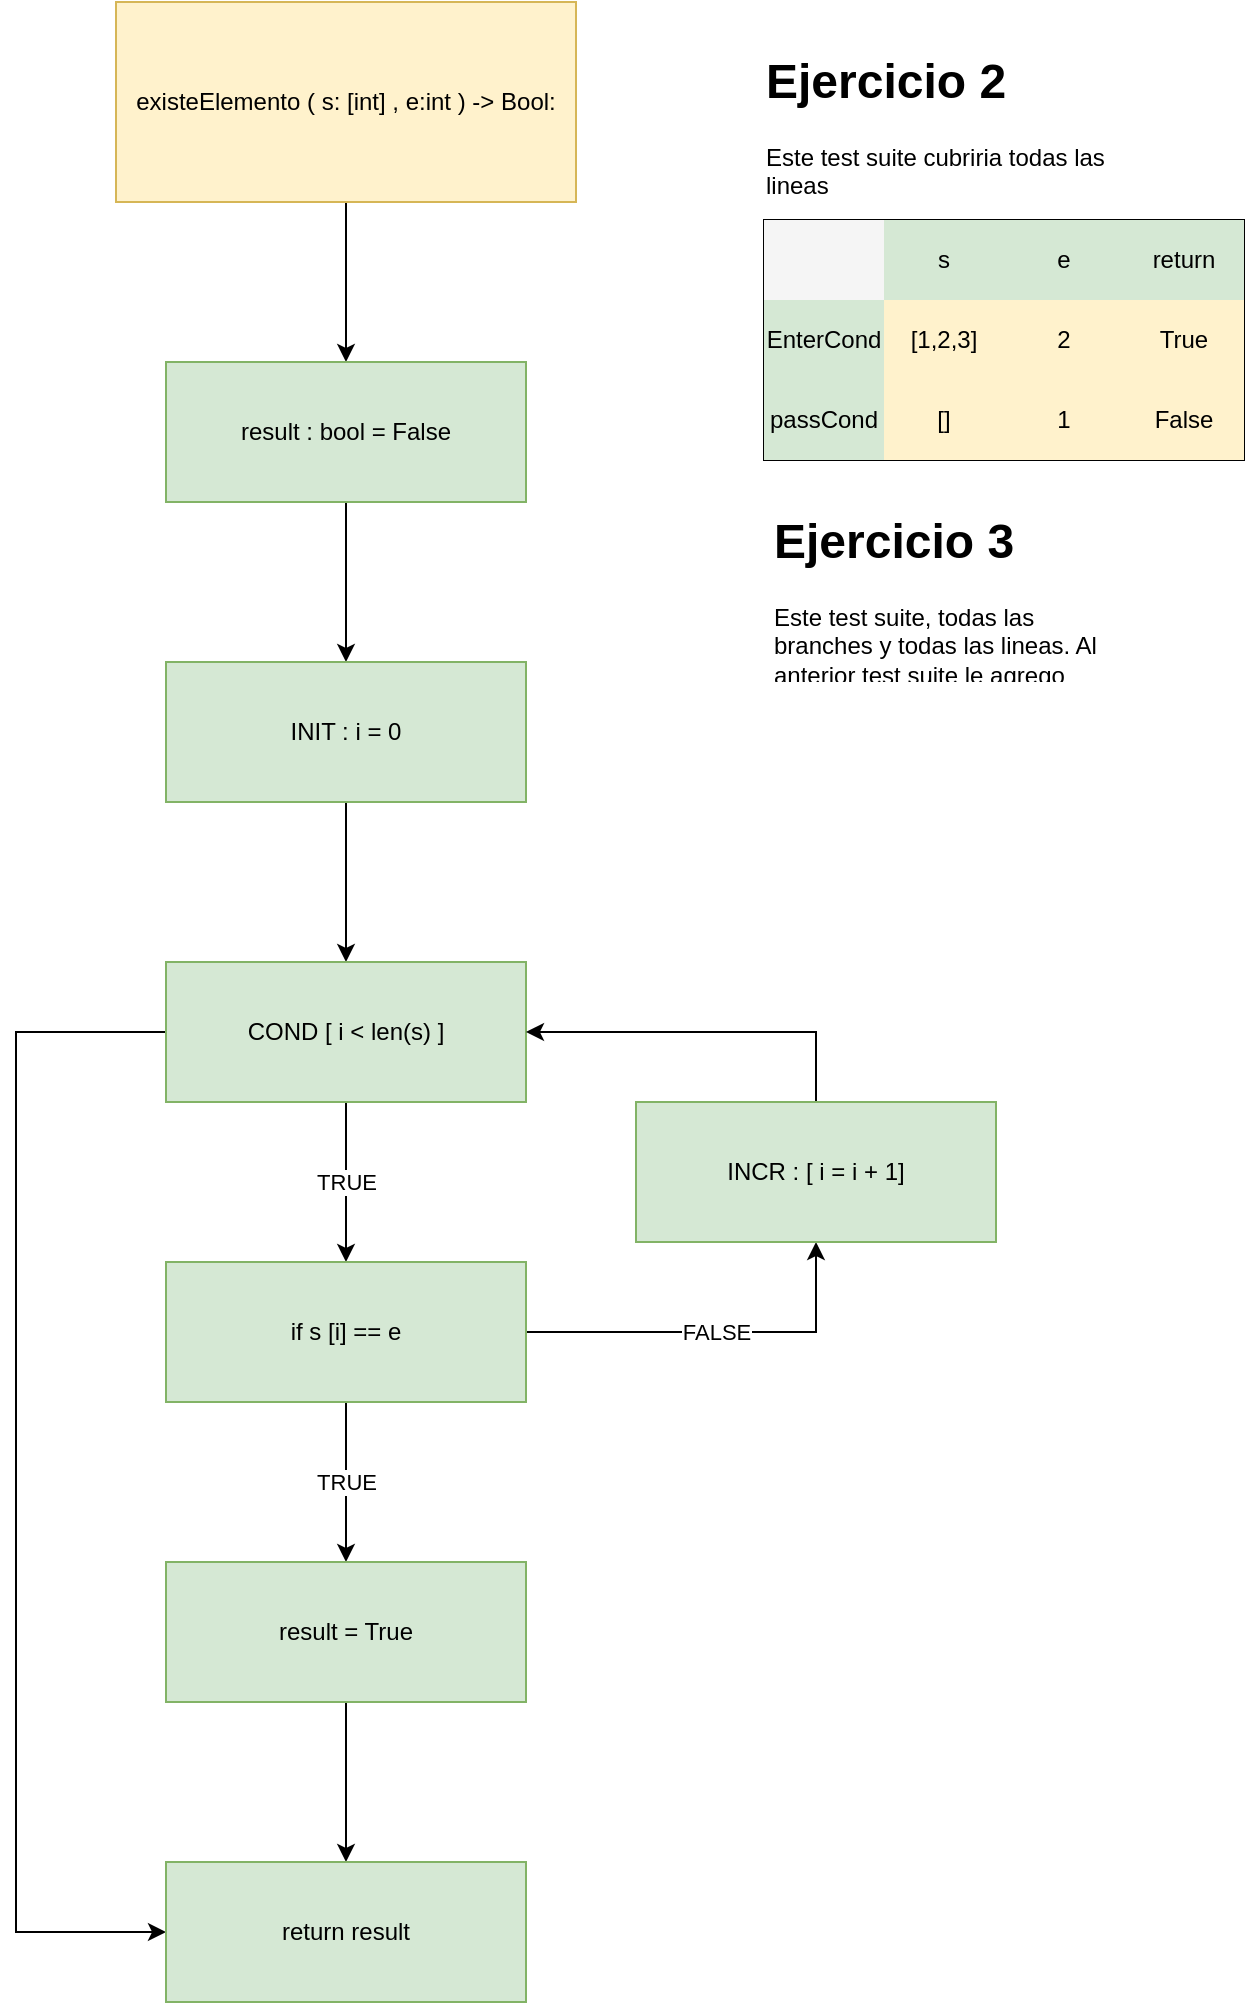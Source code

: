 <mxfile version="21.2.8" type="device">
  <diagram id="C5RBs43oDa-KdzZeNtuy" name="Page-1">
    <mxGraphModel dx="462" dy="822" grid="1" gridSize="10" guides="1" tooltips="1" connect="1" arrows="1" fold="1" page="1" pageScale="1" pageWidth="827" pageHeight="1169" math="0" shadow="0">
      <root>
        <mxCell id="WIyWlLk6GJQsqaUBKTNV-0" />
        <mxCell id="WIyWlLk6GJQsqaUBKTNV-1" parent="WIyWlLk6GJQsqaUBKTNV-0" />
        <mxCell id="2RdkmfmVD3VsKdulzFRT-2" value="" style="edgeStyle=orthogonalEdgeStyle;rounded=0;orthogonalLoop=1;jettySize=auto;html=1;" edge="1" parent="WIyWlLk6GJQsqaUBKTNV-1" source="2RdkmfmVD3VsKdulzFRT-0" target="2RdkmfmVD3VsKdulzFRT-1">
          <mxGeometry relative="1" as="geometry" />
        </mxCell>
        <mxCell id="2RdkmfmVD3VsKdulzFRT-0" value="existeElemento ( s: [int] , e:int ) -&amp;gt; Bool:&lt;br&gt;" style="rounded=0;whiteSpace=wrap;html=1;fillColor=#fff2cc;strokeColor=#d6b656;" vertex="1" parent="WIyWlLk6GJQsqaUBKTNV-1">
          <mxGeometry x="90" y="80" width="230" height="100" as="geometry" />
        </mxCell>
        <mxCell id="2RdkmfmVD3VsKdulzFRT-4" value="" style="edgeStyle=orthogonalEdgeStyle;rounded=0;orthogonalLoop=1;jettySize=auto;html=1;" edge="1" parent="WIyWlLk6GJQsqaUBKTNV-1" source="2RdkmfmVD3VsKdulzFRT-1" target="2RdkmfmVD3VsKdulzFRT-3">
          <mxGeometry relative="1" as="geometry" />
        </mxCell>
        <mxCell id="2RdkmfmVD3VsKdulzFRT-1" value="result : bool = False" style="rounded=0;whiteSpace=wrap;html=1;fillColor=#d5e8d4;strokeColor=#82b366;" vertex="1" parent="WIyWlLk6GJQsqaUBKTNV-1">
          <mxGeometry x="115" y="260" width="180" height="70" as="geometry" />
        </mxCell>
        <mxCell id="2RdkmfmVD3VsKdulzFRT-6" value="" style="edgeStyle=orthogonalEdgeStyle;rounded=0;orthogonalLoop=1;jettySize=auto;html=1;" edge="1" parent="WIyWlLk6GJQsqaUBKTNV-1" source="2RdkmfmVD3VsKdulzFRT-3" target="2RdkmfmVD3VsKdulzFRT-5">
          <mxGeometry relative="1" as="geometry" />
        </mxCell>
        <mxCell id="2RdkmfmVD3VsKdulzFRT-3" value="INIT : i = 0" style="rounded=0;whiteSpace=wrap;html=1;fillColor=#d5e8d4;strokeColor=#82b366;" vertex="1" parent="WIyWlLk6GJQsqaUBKTNV-1">
          <mxGeometry x="115" y="410" width="180" height="70" as="geometry" />
        </mxCell>
        <mxCell id="2RdkmfmVD3VsKdulzFRT-8" value="TRUE" style="edgeStyle=orthogonalEdgeStyle;rounded=0;orthogonalLoop=1;jettySize=auto;html=1;" edge="1" parent="WIyWlLk6GJQsqaUBKTNV-1" source="2RdkmfmVD3VsKdulzFRT-5" target="2RdkmfmVD3VsKdulzFRT-7">
          <mxGeometry relative="1" as="geometry" />
        </mxCell>
        <mxCell id="2RdkmfmVD3VsKdulzFRT-19" style="edgeStyle=orthogonalEdgeStyle;rounded=0;orthogonalLoop=1;jettySize=auto;html=1;exitX=0;exitY=0.5;exitDx=0;exitDy=0;entryX=0;entryY=0.5;entryDx=0;entryDy=0;" edge="1" parent="WIyWlLk6GJQsqaUBKTNV-1" source="2RdkmfmVD3VsKdulzFRT-5" target="2RdkmfmVD3VsKdulzFRT-11">
          <mxGeometry relative="1" as="geometry">
            <Array as="points">
              <mxPoint x="40" y="595" />
              <mxPoint x="40" y="1045" />
            </Array>
          </mxGeometry>
        </mxCell>
        <mxCell id="2RdkmfmVD3VsKdulzFRT-5" value="COND [ i &amp;lt; len(s) ]" style="rounded=0;whiteSpace=wrap;html=1;fillColor=#d5e8d4;strokeColor=#82b366;" vertex="1" parent="WIyWlLk6GJQsqaUBKTNV-1">
          <mxGeometry x="115" y="560" width="180" height="70" as="geometry" />
        </mxCell>
        <mxCell id="2RdkmfmVD3VsKdulzFRT-10" value="TRUE" style="edgeStyle=orthogonalEdgeStyle;rounded=0;orthogonalLoop=1;jettySize=auto;html=1;" edge="1" parent="WIyWlLk6GJQsqaUBKTNV-1" source="2RdkmfmVD3VsKdulzFRT-7" target="2RdkmfmVD3VsKdulzFRT-9">
          <mxGeometry relative="1" as="geometry" />
        </mxCell>
        <mxCell id="2RdkmfmVD3VsKdulzFRT-17" value="FALSE" style="edgeStyle=orthogonalEdgeStyle;rounded=0;orthogonalLoop=1;jettySize=auto;html=1;" edge="1" parent="WIyWlLk6GJQsqaUBKTNV-1" source="2RdkmfmVD3VsKdulzFRT-7" target="2RdkmfmVD3VsKdulzFRT-16">
          <mxGeometry relative="1" as="geometry" />
        </mxCell>
        <mxCell id="2RdkmfmVD3VsKdulzFRT-7" value="if s [i] == e" style="rounded=0;whiteSpace=wrap;html=1;fillColor=#d5e8d4;strokeColor=#82b366;" vertex="1" parent="WIyWlLk6GJQsqaUBKTNV-1">
          <mxGeometry x="115" y="710" width="180" height="70" as="geometry" />
        </mxCell>
        <mxCell id="2RdkmfmVD3VsKdulzFRT-12" value="" style="edgeStyle=orthogonalEdgeStyle;rounded=0;orthogonalLoop=1;jettySize=auto;html=1;" edge="1" parent="WIyWlLk6GJQsqaUBKTNV-1" source="2RdkmfmVD3VsKdulzFRT-9" target="2RdkmfmVD3VsKdulzFRT-11">
          <mxGeometry relative="1" as="geometry" />
        </mxCell>
        <mxCell id="2RdkmfmVD3VsKdulzFRT-9" value="result = True" style="rounded=0;whiteSpace=wrap;html=1;fillColor=#d5e8d4;strokeColor=#82b366;" vertex="1" parent="WIyWlLk6GJQsqaUBKTNV-1">
          <mxGeometry x="115" y="860" width="180" height="70" as="geometry" />
        </mxCell>
        <mxCell id="2RdkmfmVD3VsKdulzFRT-11" value="return result" style="rounded=0;whiteSpace=wrap;html=1;fillColor=#d5e8d4;strokeColor=#82b366;" vertex="1" parent="WIyWlLk6GJQsqaUBKTNV-1">
          <mxGeometry x="115" y="1010" width="180" height="70" as="geometry" />
        </mxCell>
        <mxCell id="2RdkmfmVD3VsKdulzFRT-18" style="edgeStyle=orthogonalEdgeStyle;rounded=0;orthogonalLoop=1;jettySize=auto;html=1;exitX=0.5;exitY=0;exitDx=0;exitDy=0;entryX=1;entryY=0.5;entryDx=0;entryDy=0;" edge="1" parent="WIyWlLk6GJQsqaUBKTNV-1" source="2RdkmfmVD3VsKdulzFRT-16" target="2RdkmfmVD3VsKdulzFRT-5">
          <mxGeometry relative="1" as="geometry" />
        </mxCell>
        <mxCell id="2RdkmfmVD3VsKdulzFRT-16" value="INCR : [ i = i + 1]" style="rounded=0;whiteSpace=wrap;html=1;fillColor=#d5e8d4;strokeColor=#82b366;" vertex="1" parent="WIyWlLk6GJQsqaUBKTNV-1">
          <mxGeometry x="350" y="630" width="180" height="70" as="geometry" />
        </mxCell>
        <mxCell id="2RdkmfmVD3VsKdulzFRT-20" value="" style="shape=table;startSize=0;container=1;collapsible=0;childLayout=tableLayout;" vertex="1" parent="WIyWlLk6GJQsqaUBKTNV-1">
          <mxGeometry x="414" y="189" width="240" height="120" as="geometry" />
        </mxCell>
        <mxCell id="2RdkmfmVD3VsKdulzFRT-21" value="" style="shape=tableRow;horizontal=0;startSize=0;swimlaneHead=0;swimlaneBody=0;strokeColor=inherit;top=0;left=0;bottom=0;right=0;collapsible=0;dropTarget=0;fillColor=none;points=[[0,0.5],[1,0.5]];portConstraint=eastwest;" vertex="1" parent="2RdkmfmVD3VsKdulzFRT-20">
          <mxGeometry width="240" height="40" as="geometry" />
        </mxCell>
        <mxCell id="2RdkmfmVD3VsKdulzFRT-22" value="" style="shape=partialRectangle;html=1;whiteSpace=wrap;connectable=0;strokeColor=#666666;overflow=hidden;fillColor=#f5f5f5;top=0;left=0;bottom=0;right=0;pointerEvents=1;fontColor=#333333;" vertex="1" parent="2RdkmfmVD3VsKdulzFRT-21">
          <mxGeometry width="60" height="40" as="geometry">
            <mxRectangle width="60" height="40" as="alternateBounds" />
          </mxGeometry>
        </mxCell>
        <mxCell id="2RdkmfmVD3VsKdulzFRT-23" value="s" style="shape=partialRectangle;html=1;whiteSpace=wrap;connectable=0;strokeColor=#82b366;overflow=hidden;fillColor=#d5e8d4;top=0;left=0;bottom=0;right=0;pointerEvents=1;" vertex="1" parent="2RdkmfmVD3VsKdulzFRT-21">
          <mxGeometry x="60" width="60" height="40" as="geometry">
            <mxRectangle width="60" height="40" as="alternateBounds" />
          </mxGeometry>
        </mxCell>
        <mxCell id="2RdkmfmVD3VsKdulzFRT-24" value="e" style="shape=partialRectangle;html=1;whiteSpace=wrap;connectable=0;strokeColor=#82b366;overflow=hidden;fillColor=#d5e8d4;top=0;left=0;bottom=0;right=0;pointerEvents=1;" vertex="1" parent="2RdkmfmVD3VsKdulzFRT-21">
          <mxGeometry x="120" width="60" height="40" as="geometry">
            <mxRectangle width="60" height="40" as="alternateBounds" />
          </mxGeometry>
        </mxCell>
        <mxCell id="2RdkmfmVD3VsKdulzFRT-25" value="return" style="shape=partialRectangle;html=1;whiteSpace=wrap;connectable=0;strokeColor=#82b366;overflow=hidden;fillColor=#d5e8d4;top=0;left=0;bottom=0;right=0;pointerEvents=1;" vertex="1" parent="2RdkmfmVD3VsKdulzFRT-21">
          <mxGeometry x="180" width="60" height="40" as="geometry">
            <mxRectangle width="60" height="40" as="alternateBounds" />
          </mxGeometry>
        </mxCell>
        <mxCell id="2RdkmfmVD3VsKdulzFRT-26" value="" style="shape=tableRow;horizontal=0;startSize=0;swimlaneHead=0;swimlaneBody=0;strokeColor=inherit;top=0;left=0;bottom=0;right=0;collapsible=0;dropTarget=0;fillColor=none;points=[[0,0.5],[1,0.5]];portConstraint=eastwest;" vertex="1" parent="2RdkmfmVD3VsKdulzFRT-20">
          <mxGeometry y="40" width="240" height="40" as="geometry" />
        </mxCell>
        <mxCell id="2RdkmfmVD3VsKdulzFRT-27" value="EnterCond" style="shape=partialRectangle;html=1;whiteSpace=wrap;connectable=0;strokeColor=#82b366;overflow=hidden;fillColor=#d5e8d4;top=0;left=0;bottom=0;right=0;pointerEvents=1;" vertex="1" parent="2RdkmfmVD3VsKdulzFRT-26">
          <mxGeometry width="60" height="40" as="geometry">
            <mxRectangle width="60" height="40" as="alternateBounds" />
          </mxGeometry>
        </mxCell>
        <mxCell id="2RdkmfmVD3VsKdulzFRT-28" value="[1,2,3]" style="shape=partialRectangle;html=1;whiteSpace=wrap;connectable=0;strokeColor=#d6b656;overflow=hidden;fillColor=#fff2cc;top=0;left=0;bottom=0;right=0;pointerEvents=1;" vertex="1" parent="2RdkmfmVD3VsKdulzFRT-26">
          <mxGeometry x="60" width="60" height="40" as="geometry">
            <mxRectangle width="60" height="40" as="alternateBounds" />
          </mxGeometry>
        </mxCell>
        <mxCell id="2RdkmfmVD3VsKdulzFRT-29" value="2" style="shape=partialRectangle;html=1;whiteSpace=wrap;connectable=0;strokeColor=#d6b656;overflow=hidden;fillColor=#fff2cc;top=0;left=0;bottom=0;right=0;pointerEvents=1;" vertex="1" parent="2RdkmfmVD3VsKdulzFRT-26">
          <mxGeometry x="120" width="60" height="40" as="geometry">
            <mxRectangle width="60" height="40" as="alternateBounds" />
          </mxGeometry>
        </mxCell>
        <mxCell id="2RdkmfmVD3VsKdulzFRT-30" value="True" style="shape=partialRectangle;html=1;whiteSpace=wrap;connectable=0;strokeColor=#d6b656;overflow=hidden;fillColor=#fff2cc;top=0;left=0;bottom=0;right=0;pointerEvents=1;" vertex="1" parent="2RdkmfmVD3VsKdulzFRT-26">
          <mxGeometry x="180" width="60" height="40" as="geometry">
            <mxRectangle width="60" height="40" as="alternateBounds" />
          </mxGeometry>
        </mxCell>
        <mxCell id="2RdkmfmVD3VsKdulzFRT-31" value="" style="shape=tableRow;horizontal=0;startSize=0;swimlaneHead=0;swimlaneBody=0;strokeColor=inherit;top=0;left=0;bottom=0;right=0;collapsible=0;dropTarget=0;fillColor=none;points=[[0,0.5],[1,0.5]];portConstraint=eastwest;" vertex="1" parent="2RdkmfmVD3VsKdulzFRT-20">
          <mxGeometry y="80" width="240" height="40" as="geometry" />
        </mxCell>
        <mxCell id="2RdkmfmVD3VsKdulzFRT-32" value="passCond" style="shape=partialRectangle;html=1;whiteSpace=wrap;connectable=0;strokeColor=#82b366;overflow=hidden;fillColor=#d5e8d4;top=0;left=0;bottom=0;right=0;pointerEvents=1;" vertex="1" parent="2RdkmfmVD3VsKdulzFRT-31">
          <mxGeometry width="60" height="40" as="geometry">
            <mxRectangle width="60" height="40" as="alternateBounds" />
          </mxGeometry>
        </mxCell>
        <mxCell id="2RdkmfmVD3VsKdulzFRT-33" value="[]" style="shape=partialRectangle;html=1;whiteSpace=wrap;connectable=0;strokeColor=#d6b656;overflow=hidden;fillColor=#fff2cc;top=0;left=0;bottom=0;right=0;pointerEvents=1;" vertex="1" parent="2RdkmfmVD3VsKdulzFRT-31">
          <mxGeometry x="60" width="60" height="40" as="geometry">
            <mxRectangle width="60" height="40" as="alternateBounds" />
          </mxGeometry>
        </mxCell>
        <mxCell id="2RdkmfmVD3VsKdulzFRT-34" value="1" style="shape=partialRectangle;html=1;whiteSpace=wrap;connectable=0;strokeColor=#d6b656;overflow=hidden;fillColor=#fff2cc;top=0;left=0;bottom=0;right=0;pointerEvents=1;" vertex="1" parent="2RdkmfmVD3VsKdulzFRT-31">
          <mxGeometry x="120" width="60" height="40" as="geometry">
            <mxRectangle width="60" height="40" as="alternateBounds" />
          </mxGeometry>
        </mxCell>
        <mxCell id="2RdkmfmVD3VsKdulzFRT-35" value="False" style="shape=partialRectangle;html=1;whiteSpace=wrap;connectable=0;strokeColor=#d6b656;overflow=hidden;fillColor=#fff2cc;top=0;left=0;bottom=0;right=0;pointerEvents=1;" vertex="1" parent="2RdkmfmVD3VsKdulzFRT-31">
          <mxGeometry x="180" width="60" height="40" as="geometry">
            <mxRectangle width="60" height="40" as="alternateBounds" />
          </mxGeometry>
        </mxCell>
        <mxCell id="2RdkmfmVD3VsKdulzFRT-36" value="&lt;h1&gt;Ejercicio 2&lt;/h1&gt;&lt;div&gt;Este test suite cubriria todas las lineas&lt;/div&gt;" style="text;html=1;strokeColor=none;fillColor=none;spacing=5;spacingTop=-20;whiteSpace=wrap;overflow=hidden;rounded=0;" vertex="1" parent="WIyWlLk6GJQsqaUBKTNV-1">
          <mxGeometry x="410" y="100" width="190" height="120" as="geometry" />
        </mxCell>
        <mxCell id="2RdkmfmVD3VsKdulzFRT-38" value="&lt;h1&gt;Ejercicio 3&lt;/h1&gt;&lt;div&gt;Este test suite, todas las branches y todas las lineas. Al anterior test suite le agrego&lt;/div&gt;" style="text;html=1;strokeColor=none;fillColor=none;spacing=5;spacingTop=-20;whiteSpace=wrap;overflow=hidden;rounded=0;" vertex="1" parent="WIyWlLk6GJQsqaUBKTNV-1">
          <mxGeometry x="414" y="330" width="190" height="90" as="geometry" />
        </mxCell>
      </root>
    </mxGraphModel>
  </diagram>
</mxfile>
